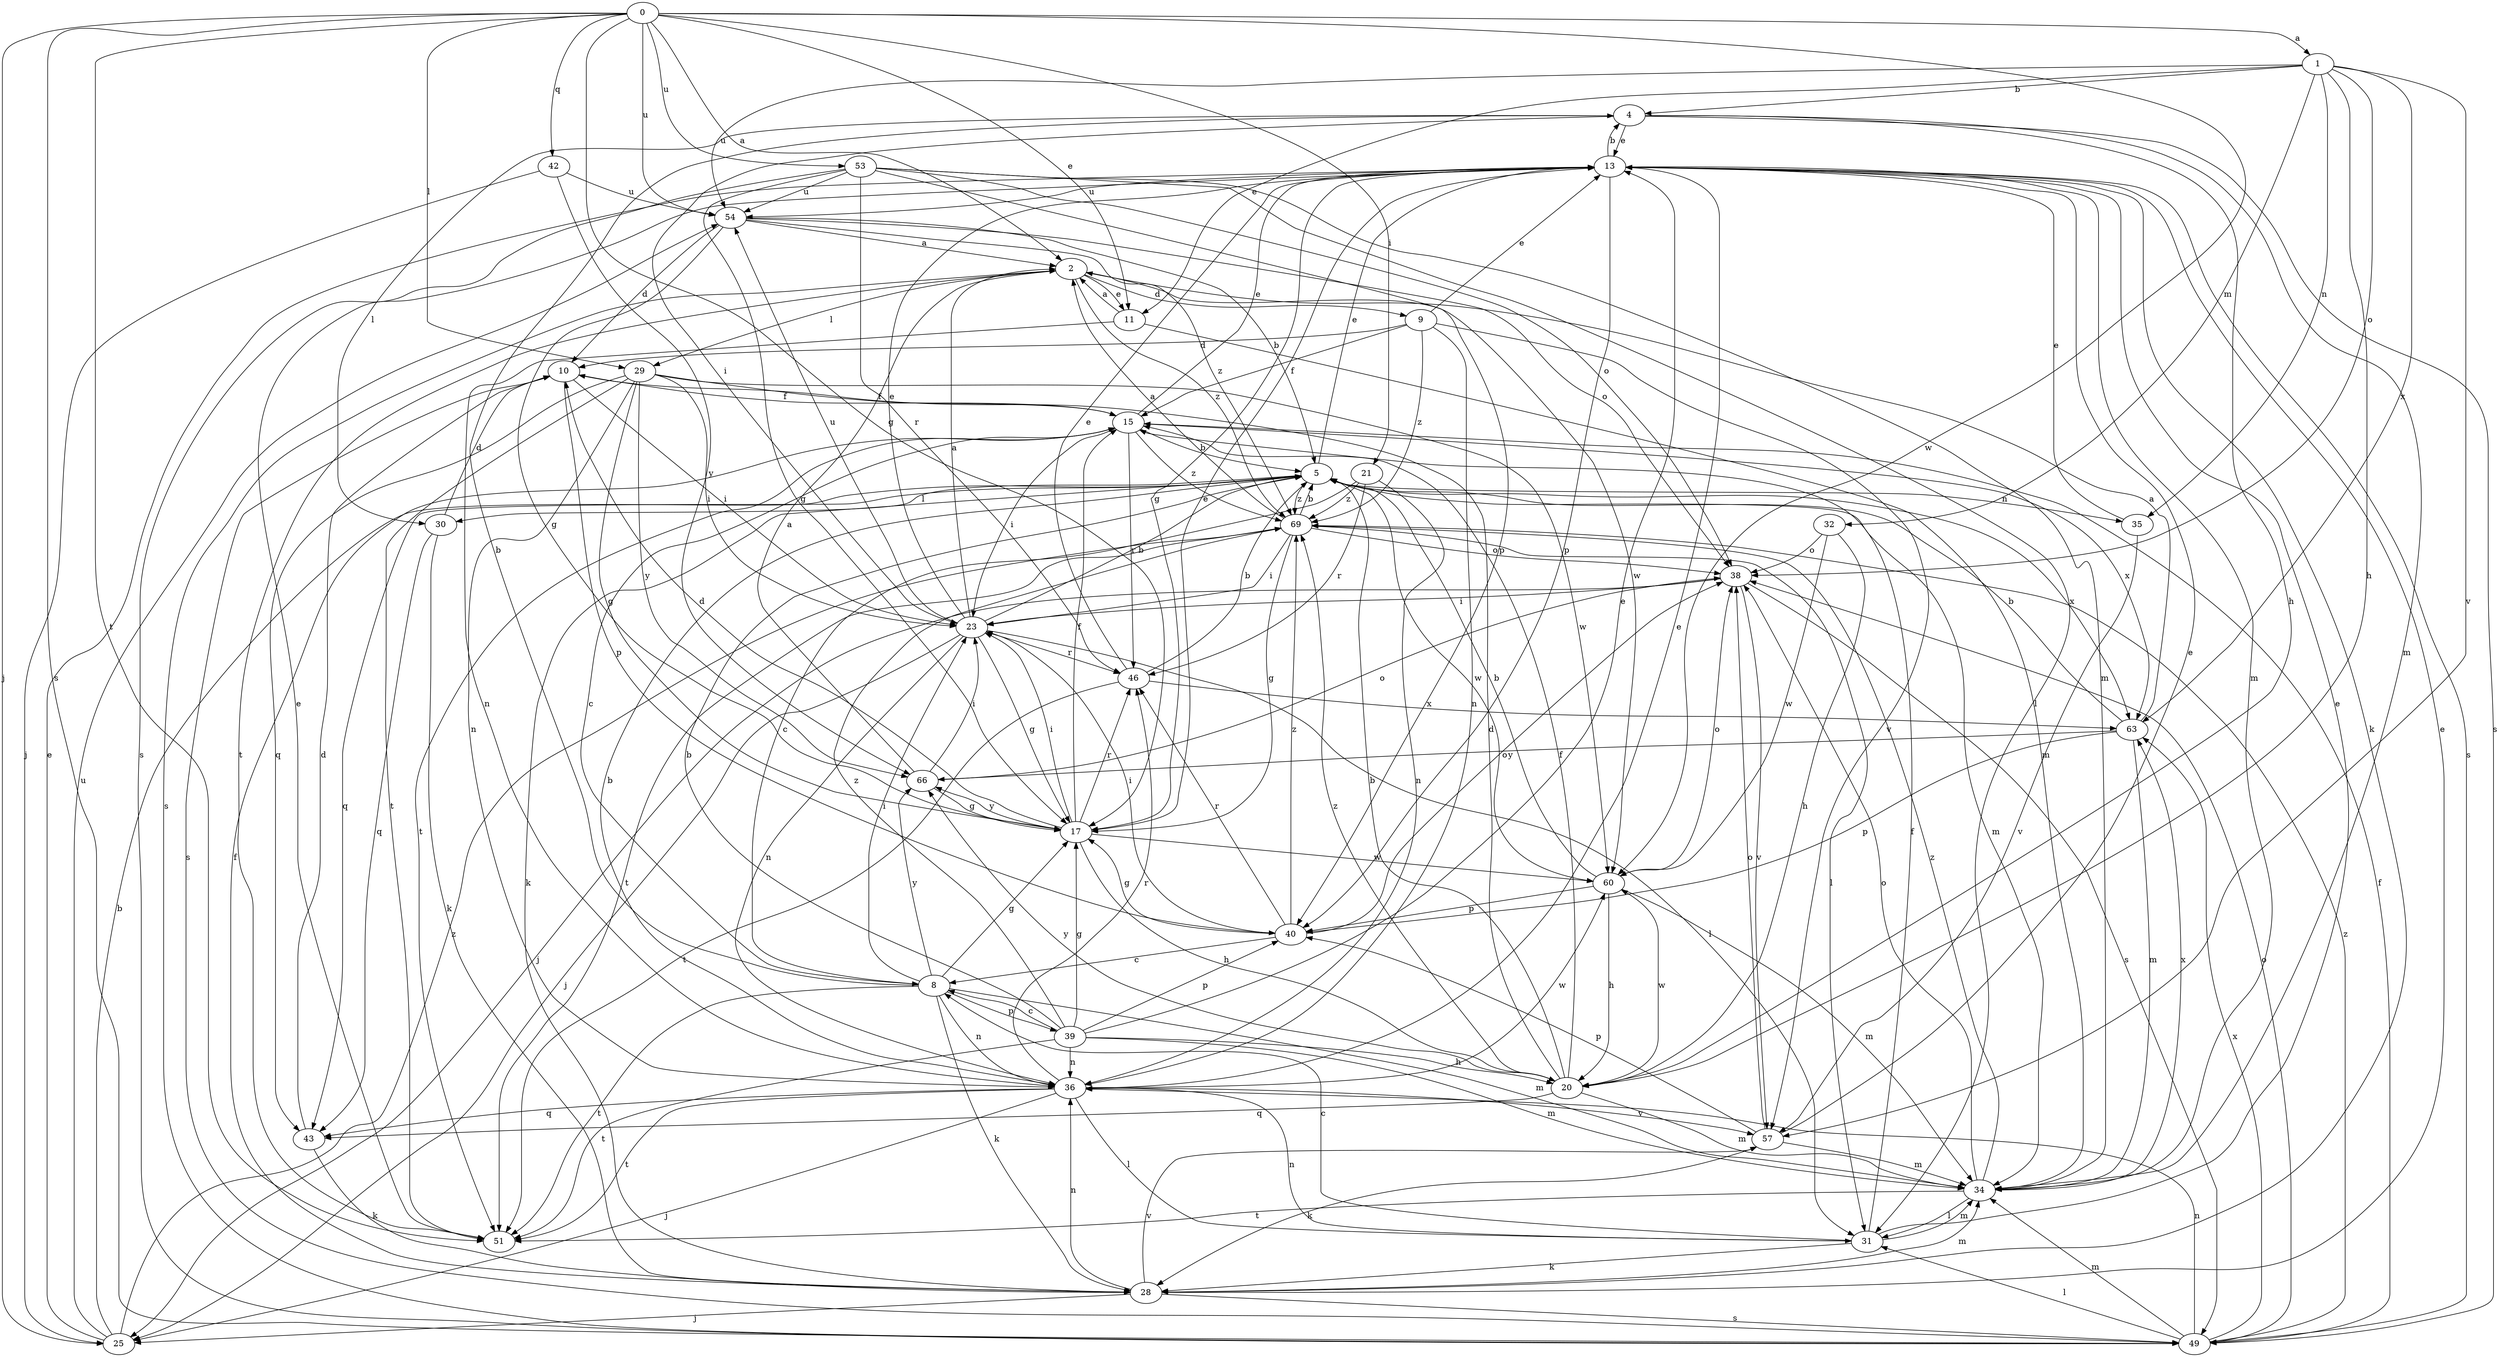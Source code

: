 strict digraph  {
0;
1;
2;
4;
5;
8;
9;
10;
11;
13;
15;
17;
20;
21;
23;
25;
28;
29;
30;
31;
32;
34;
35;
36;
38;
39;
40;
42;
43;
46;
49;
51;
53;
54;
57;
60;
63;
66;
69;
0 -> 1  [label=a];
0 -> 2  [label=a];
0 -> 11  [label=e];
0 -> 17  [label=g];
0 -> 21  [label=i];
0 -> 25  [label=j];
0 -> 29  [label=l];
0 -> 42  [label=q];
0 -> 49  [label=s];
0 -> 51  [label=t];
0 -> 53  [label=u];
0 -> 54  [label=u];
0 -> 60  [label=w];
1 -> 4  [label=b];
1 -> 11  [label=e];
1 -> 20  [label=h];
1 -> 32  [label=m];
1 -> 35  [label=n];
1 -> 38  [label=o];
1 -> 54  [label=u];
1 -> 57  [label=v];
1 -> 63  [label=x];
2 -> 9  [label=d];
2 -> 11  [label=e];
2 -> 29  [label=l];
2 -> 49  [label=s];
2 -> 51  [label=t];
2 -> 60  [label=w];
2 -> 69  [label=z];
4 -> 13  [label=e];
4 -> 20  [label=h];
4 -> 23  [label=i];
4 -> 30  [label=l];
4 -> 34  [label=m];
4 -> 49  [label=s];
5 -> 13  [label=e];
5 -> 28  [label=k];
5 -> 30  [label=l];
5 -> 34  [label=m];
5 -> 35  [label=n];
5 -> 43  [label=q];
5 -> 60  [label=w];
5 -> 63  [label=x];
5 -> 69  [label=z];
8 -> 4  [label=b];
8 -> 17  [label=g];
8 -> 23  [label=i];
8 -> 28  [label=k];
8 -> 34  [label=m];
8 -> 36  [label=n];
8 -> 39  [label=p];
8 -> 51  [label=t];
8 -> 66  [label=y];
9 -> 10  [label=d];
9 -> 13  [label=e];
9 -> 15  [label=f];
9 -> 36  [label=n];
9 -> 57  [label=v];
9 -> 69  [label=z];
10 -> 15  [label=f];
10 -> 23  [label=i];
10 -> 40  [label=p];
10 -> 49  [label=s];
11 -> 2  [label=a];
11 -> 34  [label=m];
11 -> 36  [label=n];
13 -> 4  [label=b];
13 -> 17  [label=g];
13 -> 28  [label=k];
13 -> 34  [label=m];
13 -> 40  [label=p];
13 -> 49  [label=s];
13 -> 54  [label=u];
15 -> 5  [label=b];
15 -> 8  [label=c];
15 -> 13  [label=e];
15 -> 23  [label=i];
15 -> 46  [label=r];
15 -> 51  [label=t];
15 -> 63  [label=x];
15 -> 69  [label=z];
17 -> 10  [label=d];
17 -> 13  [label=e];
17 -> 15  [label=f];
17 -> 20  [label=h];
17 -> 23  [label=i];
17 -> 46  [label=r];
17 -> 60  [label=w];
17 -> 66  [label=y];
20 -> 5  [label=b];
20 -> 10  [label=d];
20 -> 15  [label=f];
20 -> 34  [label=m];
20 -> 43  [label=q];
20 -> 60  [label=w];
20 -> 66  [label=y];
20 -> 69  [label=z];
21 -> 8  [label=c];
21 -> 36  [label=n];
21 -> 46  [label=r];
21 -> 69  [label=z];
23 -> 2  [label=a];
23 -> 5  [label=b];
23 -> 13  [label=e];
23 -> 17  [label=g];
23 -> 25  [label=j];
23 -> 31  [label=l];
23 -> 36  [label=n];
23 -> 46  [label=r];
23 -> 54  [label=u];
25 -> 5  [label=b];
25 -> 13  [label=e];
25 -> 54  [label=u];
25 -> 69  [label=z];
28 -> 13  [label=e];
28 -> 15  [label=f];
28 -> 25  [label=j];
28 -> 34  [label=m];
28 -> 36  [label=n];
28 -> 49  [label=s];
28 -> 57  [label=v];
29 -> 15  [label=f];
29 -> 17  [label=g];
29 -> 23  [label=i];
29 -> 36  [label=n];
29 -> 43  [label=q];
29 -> 51  [label=t];
29 -> 60  [label=w];
29 -> 66  [label=y];
30 -> 10  [label=d];
30 -> 28  [label=k];
30 -> 43  [label=q];
31 -> 8  [label=c];
31 -> 13  [label=e];
31 -> 15  [label=f];
31 -> 28  [label=k];
31 -> 34  [label=m];
31 -> 36  [label=n];
32 -> 20  [label=h];
32 -> 38  [label=o];
32 -> 60  [label=w];
34 -> 31  [label=l];
34 -> 38  [label=o];
34 -> 51  [label=t];
34 -> 63  [label=x];
34 -> 69  [label=z];
35 -> 13  [label=e];
35 -> 57  [label=v];
36 -> 5  [label=b];
36 -> 13  [label=e];
36 -> 25  [label=j];
36 -> 31  [label=l];
36 -> 43  [label=q];
36 -> 46  [label=r];
36 -> 51  [label=t];
36 -> 57  [label=v];
36 -> 60  [label=w];
38 -> 23  [label=i];
38 -> 25  [label=j];
38 -> 49  [label=s];
38 -> 57  [label=v];
39 -> 5  [label=b];
39 -> 8  [label=c];
39 -> 13  [label=e];
39 -> 17  [label=g];
39 -> 20  [label=h];
39 -> 34  [label=m];
39 -> 36  [label=n];
39 -> 40  [label=p];
39 -> 51  [label=t];
39 -> 69  [label=z];
40 -> 8  [label=c];
40 -> 17  [label=g];
40 -> 23  [label=i];
40 -> 38  [label=o];
40 -> 46  [label=r];
40 -> 69  [label=z];
42 -> 25  [label=j];
42 -> 54  [label=u];
42 -> 66  [label=y];
43 -> 10  [label=d];
43 -> 28  [label=k];
46 -> 5  [label=b];
46 -> 13  [label=e];
46 -> 51  [label=t];
46 -> 63  [label=x];
49 -> 15  [label=f];
49 -> 31  [label=l];
49 -> 34  [label=m];
49 -> 36  [label=n];
49 -> 38  [label=o];
49 -> 63  [label=x];
49 -> 69  [label=z];
51 -> 13  [label=e];
53 -> 17  [label=g];
53 -> 31  [label=l];
53 -> 34  [label=m];
53 -> 38  [label=o];
53 -> 40  [label=p];
53 -> 46  [label=r];
53 -> 49  [label=s];
53 -> 54  [label=u];
54 -> 2  [label=a];
54 -> 5  [label=b];
54 -> 10  [label=d];
54 -> 17  [label=g];
54 -> 38  [label=o];
54 -> 69  [label=z];
57 -> 13  [label=e];
57 -> 28  [label=k];
57 -> 34  [label=m];
57 -> 38  [label=o];
57 -> 40  [label=p];
60 -> 5  [label=b];
60 -> 20  [label=h];
60 -> 34  [label=m];
60 -> 38  [label=o];
60 -> 40  [label=p];
63 -> 2  [label=a];
63 -> 5  [label=b];
63 -> 34  [label=m];
63 -> 40  [label=p];
63 -> 66  [label=y];
66 -> 2  [label=a];
66 -> 17  [label=g];
66 -> 23  [label=i];
66 -> 38  [label=o];
69 -> 2  [label=a];
69 -> 5  [label=b];
69 -> 17  [label=g];
69 -> 23  [label=i];
69 -> 31  [label=l];
69 -> 38  [label=o];
69 -> 51  [label=t];
}
